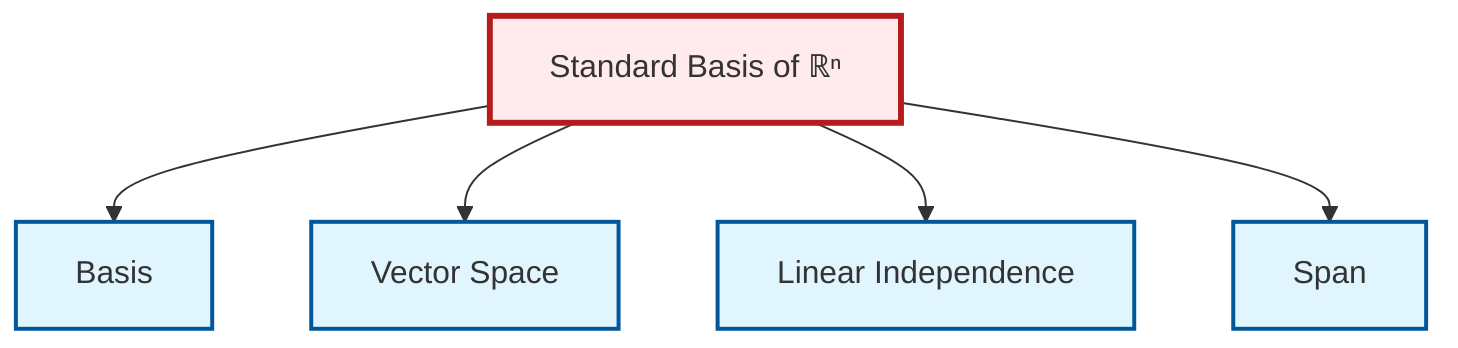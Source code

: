 graph TD
    classDef definition fill:#e1f5fe,stroke:#01579b,stroke-width:2px
    classDef theorem fill:#f3e5f5,stroke:#4a148c,stroke-width:2px
    classDef axiom fill:#fff3e0,stroke:#e65100,stroke-width:2px
    classDef example fill:#e8f5e9,stroke:#1b5e20,stroke-width:2px
    classDef current fill:#ffebee,stroke:#b71c1c,stroke-width:3px
    def-basis["Basis"]:::definition
    def-vector-space["Vector Space"]:::definition
    ex-standard-basis-rn["Standard Basis of ℝⁿ"]:::example
    def-linear-independence["Linear Independence"]:::definition
    def-span["Span"]:::definition
    ex-standard-basis-rn --> def-basis
    ex-standard-basis-rn --> def-vector-space
    ex-standard-basis-rn --> def-linear-independence
    ex-standard-basis-rn --> def-span
    class ex-standard-basis-rn current